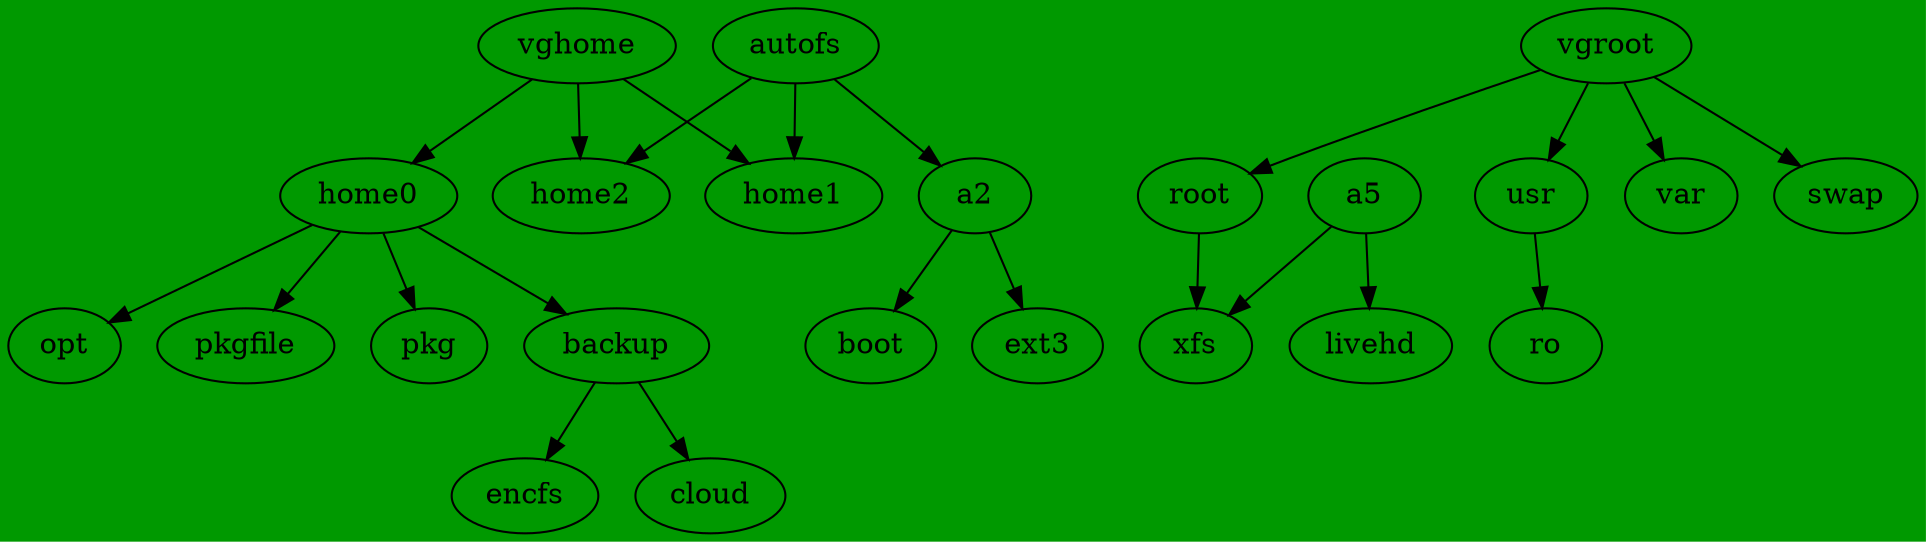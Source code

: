 // dot -Tpng  parted.dot -o line1.png
//  default ext4
digraph G {
  bgcolor ="#009900";
  autofs->home2;
  autofs->home1;
  autofs->a2;
  a2 -> boot;
  a2 -> ext3;
  root->xfs;
  usr ->ro;
  home0->pkg;
  home0->backup;
  home0->opt;
  home0->pkgfile;
  a5->livehd;
  a5->xfs;
  backup -> encfs;
  backup -> cloud;
  vgroot->root ;
  vgroot->usr;
  vgroot->var;
  vgroot->swap;
  vghome->home0;
  vghome->home1;
  vghome->home2;
}

